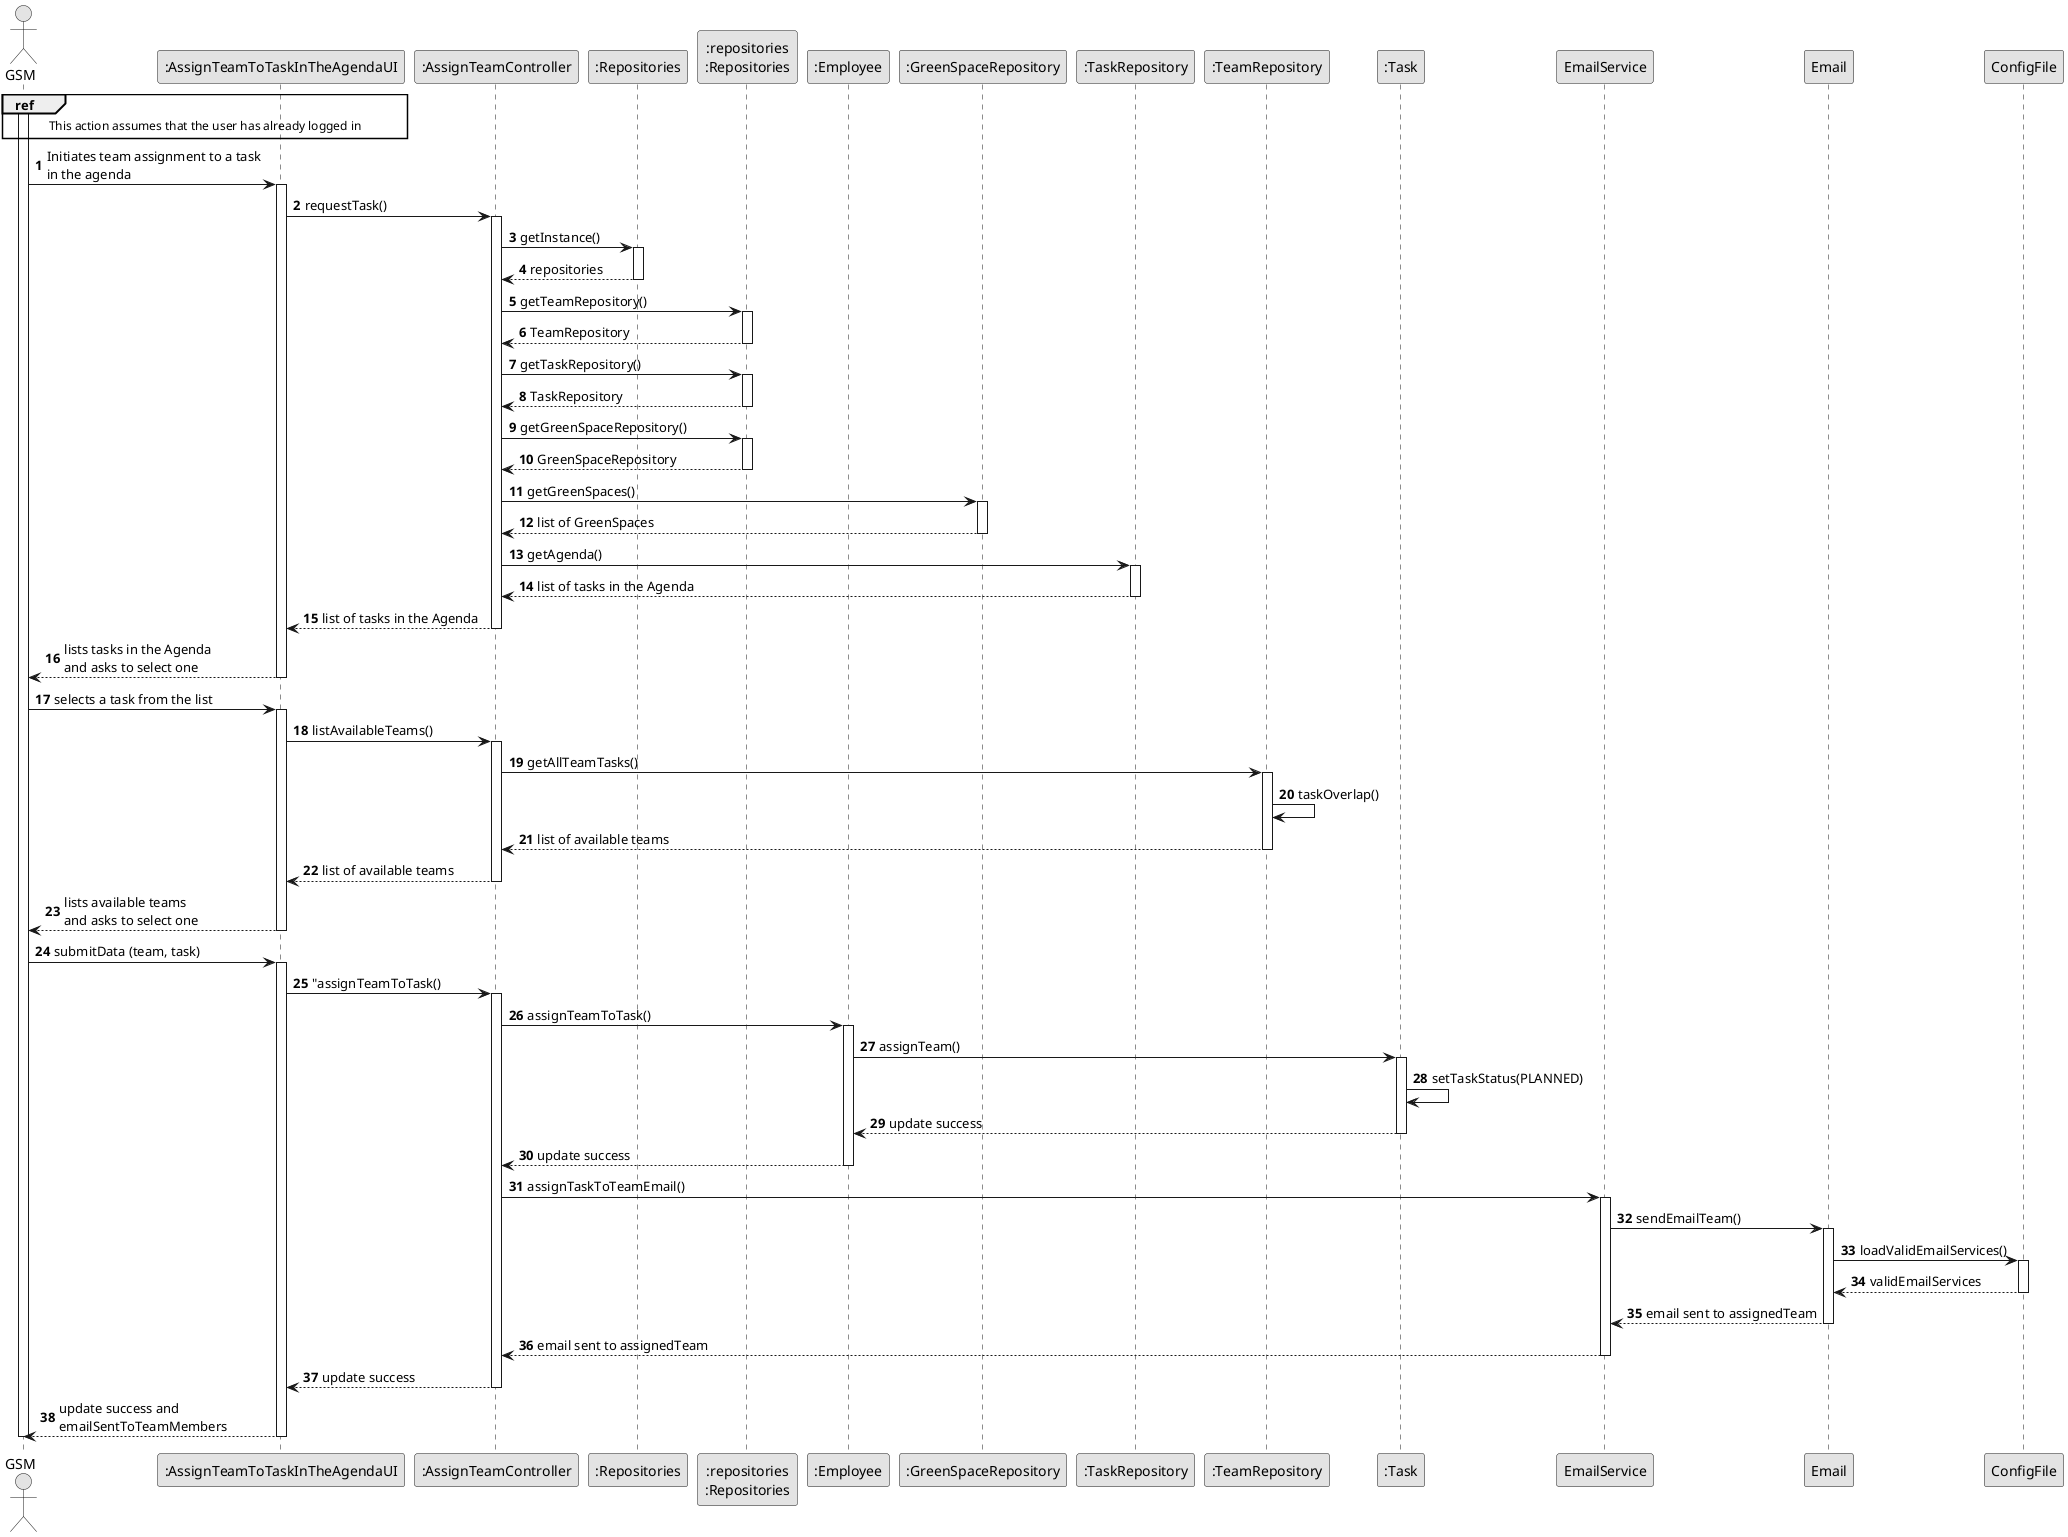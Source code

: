 @startuml
skinparam monochrome true
skinparam packageStyle rectangle
skinparam shadowing false

autonumber

'hide footbox
actor "GSM"
participant ":AssignTeamToTaskInTheAgendaUI" as UI
participant ":AssignTeamController" as Controller
participant ":Repositories" as Repositories
participant ":repositories\n:Repositories"
participant ":Employee" as Employee
participant ":GreenSpaceRepository" as GreenSpaceRepository
participant ":TaskRepository" as TaskRepository
participant ":TeamRepository" as TeamRepository

participant ":Task" as Task


activate GSM
ref over GSM, UI : This action assumes that the user has already logged in

GSM -> UI : Initiates team assignment to a task \nin the agenda
    activate UI

           UI -> "Controller" : requestTask()
                activate "Controller"
                "Controller" -> "Repositories": getInstance()
                        activate "Repositories"
                        "Repositories" --> "Controller": repositories
                        deactivate "Repositories"
                "Controller" -> ":repositories\n:Repositories" : getTeamRepository()
                        activate ":repositories\n:Repositories"
                        ":repositories\n:Repositories" --> "Controller" : TeamRepository
                        deactivate ":repositories\n:Repositories"
                "Controller" -> ":repositories\n:Repositories" : getTaskRepository()
                        activate ":repositories\n:Repositories"
                        ":repositories\n:Repositories" --> "Controller" : TaskRepository
                        deactivate ":repositories\n:Repositories"
                "Controller" -> ":repositories\n:Repositories" : getGreenSpaceRepository()
                        activate ":repositories\n:Repositories"
                        ":repositories\n:Repositories" --> "Controller" : GreenSpaceRepository
                        deactivate ":repositories\n:Repositories"
                "Controller" -> "GreenSpaceRepository" : getGreenSpaces()
                        activate "GreenSpaceRepository"
                        "GreenSpaceRepository" --> "Controller" : list of GreenSpaces
                        deactivate "GreenSpaceRepository"

                "Controller" -> "TaskRepository" : getAgenda()
                        activate "TaskRepository"
                        "TaskRepository" --> "Controller" :list of tasks in the Agenda
                        deactivate "TaskRepository"
                "Controller" --> UI : list of tasks in the Agenda
                deactivate "Controller"
           UI --> "GSM" : lists tasks in the Agenda \nand asks to select one
           deactivate UI
GSM -> UI : selects a task from the list
           activate UI
           UI -> "Controller" : listAvailableTeams()
                activate "Controller"
                "Controller" -> "TeamRepository" : getAllTeamTasks()
                        activate "TeamRepository"
                        "TeamRepository" -> "TeamRepository" : taskOverlap()
                        "TeamRepository" --> "Controller" :list of available teams
                        deactivate "TeamRepository"
                "Controller" --> UI : list of available teams
                deactivate "Controller"
           UI --> GSM : lists available teams \nand asks to select one
           deactivate UI
GSM -> UI: submitData (team, task)
           activate UI
           UI -> "Controller": "assignTeamToTask()
                activate "Controller"
                "Controller" -> "Employee": assignTeamToTask()
                        activate "Employee"
                        "Employee" -> "Task": assignTeam()
                                activate "Task"
                                "Task" -> "Task" : setTaskStatus(PLANNED)
                                "Task" --> "Employee" : update success
                                deactivate "Task"
                        "Employee" --> "Controller": update success
                        deactivate "Employee"
                "Controller" -> "EmailService" : assignTaskToTeamEmail()
                        activate "EmailService"
                            "EmailService" -> "Email" : sendEmailTeam()
                                activate "Email"
                                    "Email" -> "ConfigFile" : loadValidEmailServices()
                                        activate "ConfigFile"
                                        "ConfigFile" --> "Email" : validEmailServices
                                        deactivate "ConfigFile"
                                    "Email" --> "EmailService" : email sent to assignedTeam
                                deactivate "Email"
                            "EmailService" --> "Controller" : email sent to assignedTeam
                        deactivate "EmailService"
                        deactivate "TeamRepository"
                "Controller" --> UI : update success
                deactivate "Controller"
           UI --> GSM : update success and \nemailSentToTeamMembers
           deactivate UI







    deactivate GSM

@enduml